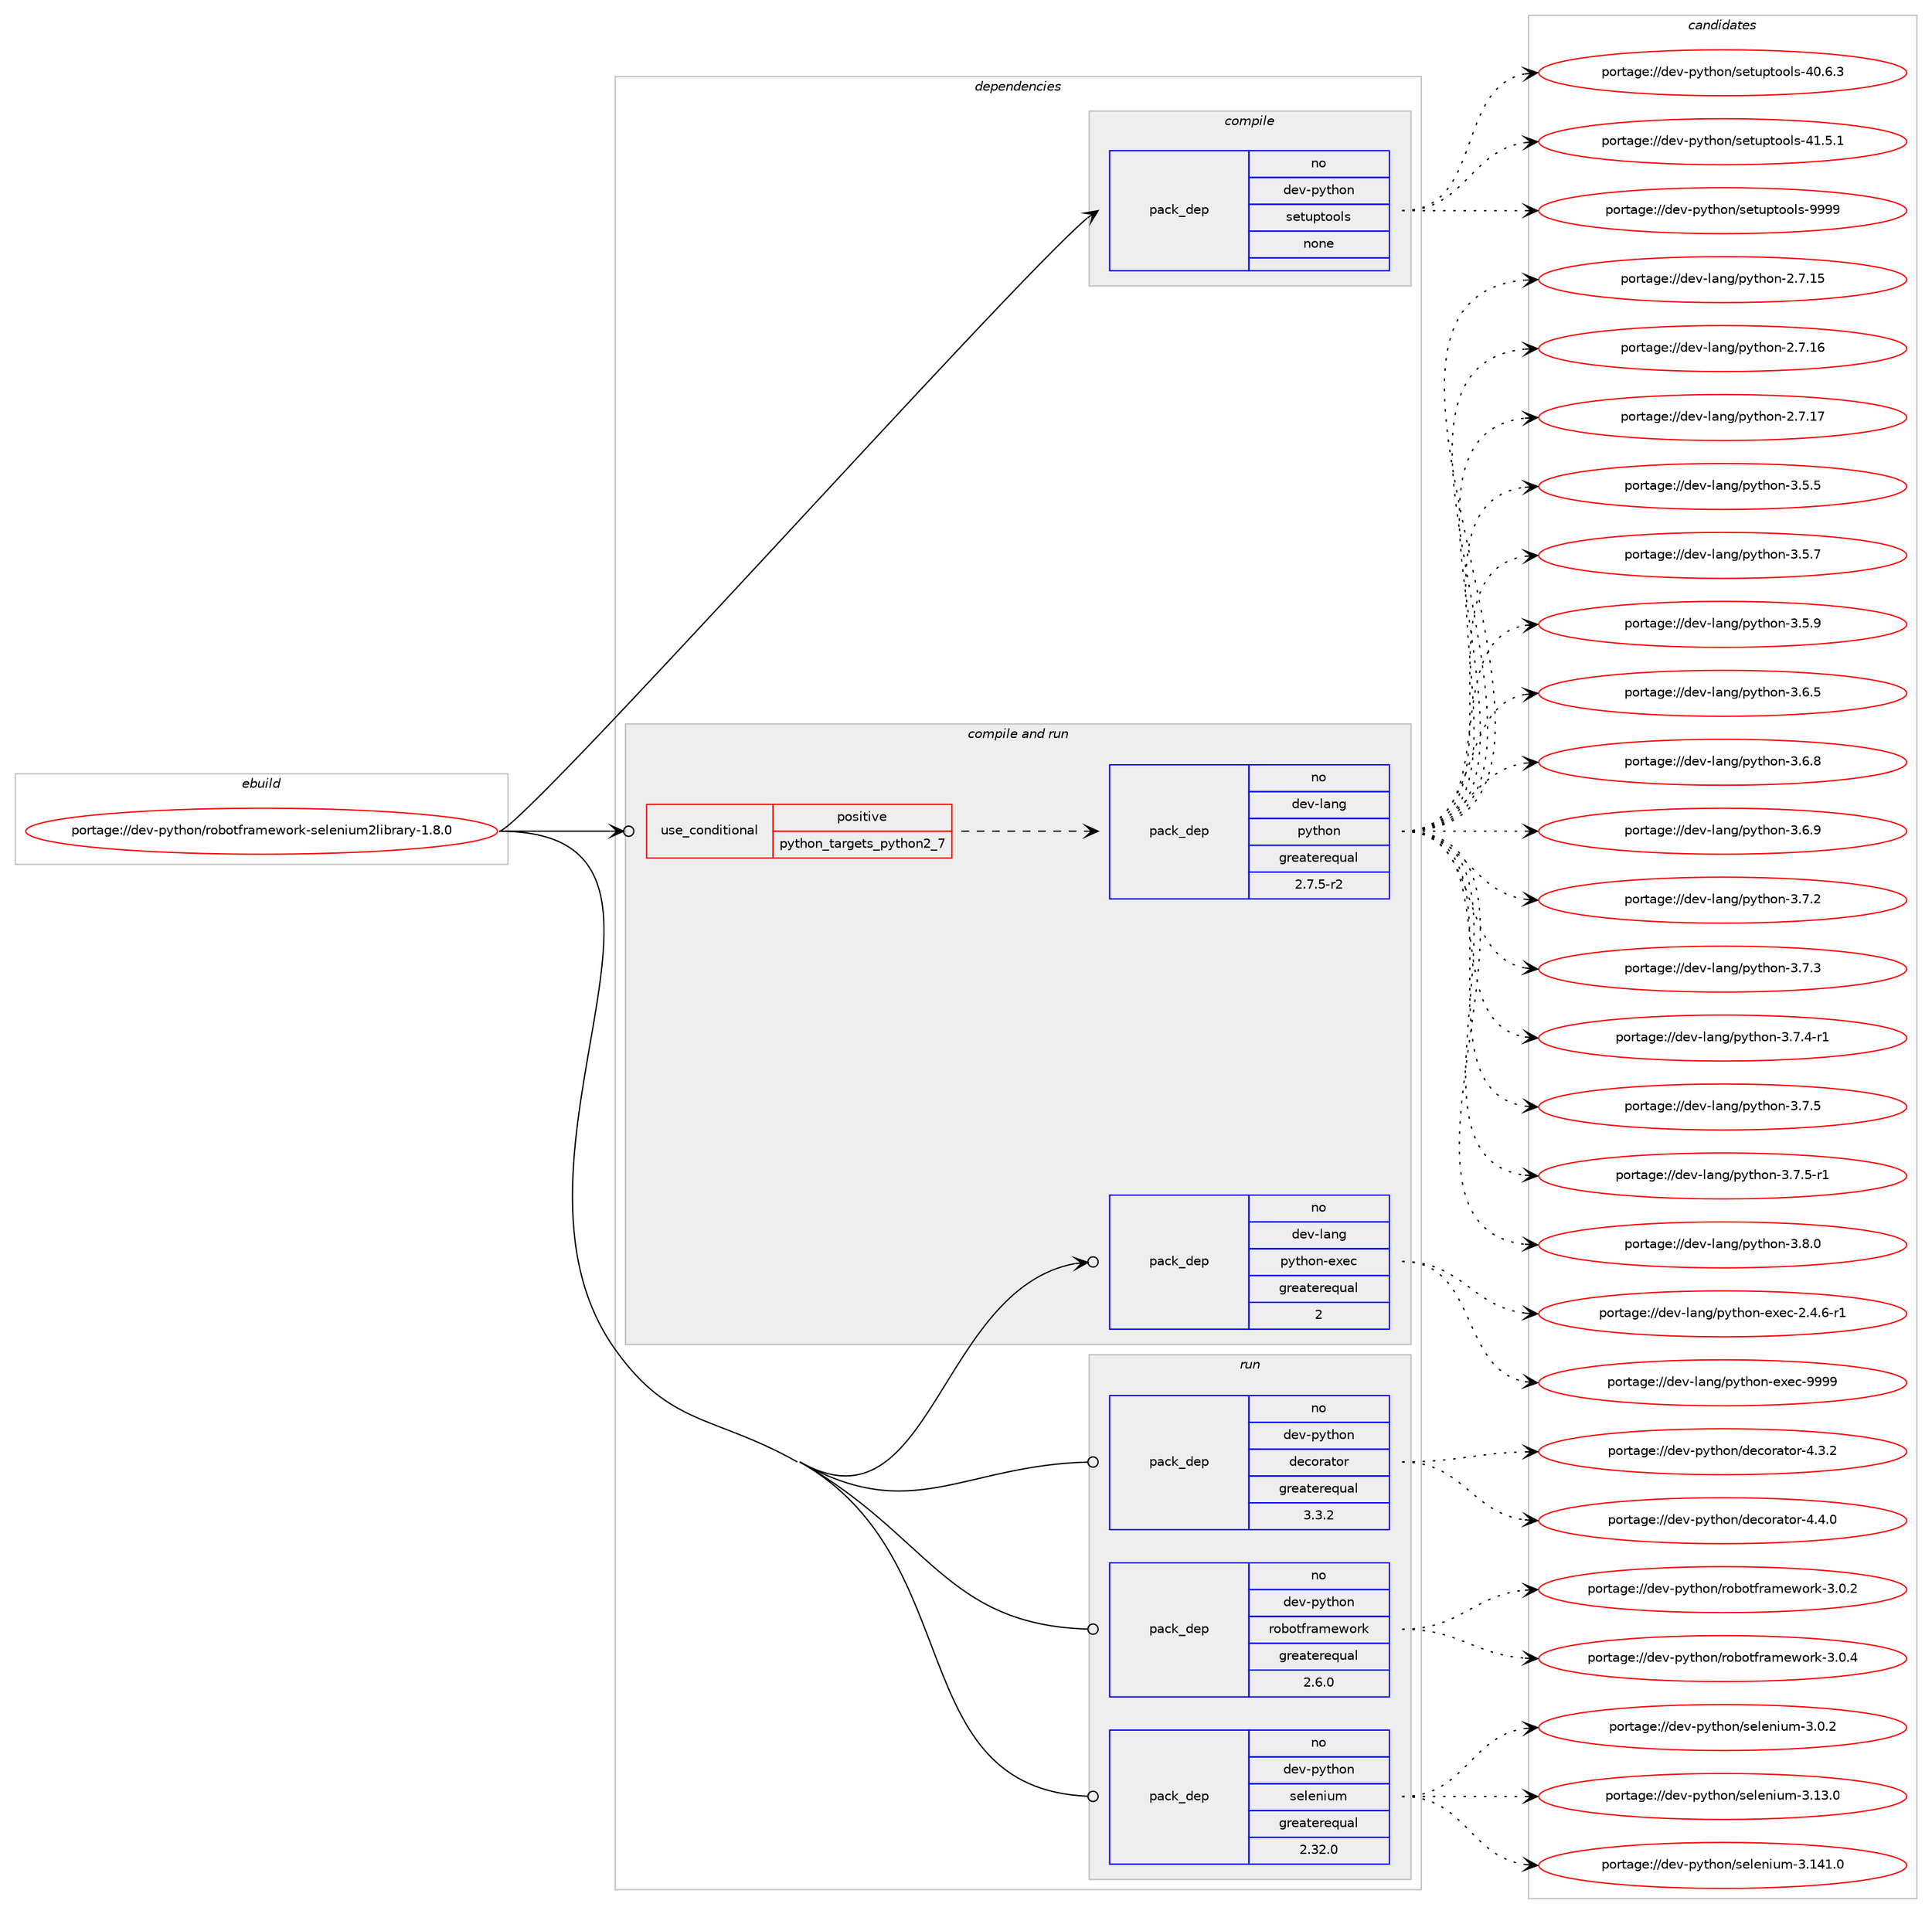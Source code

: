 digraph prolog {

# *************
# Graph options
# *************

newrank=true;
concentrate=true;
compound=true;
graph [rankdir=LR,fontname=Helvetica,fontsize=10,ranksep=1.5];#, ranksep=2.5, nodesep=0.2];
edge  [arrowhead=vee];
node  [fontname=Helvetica,fontsize=10];

# **********
# The ebuild
# **********

subgraph cluster_leftcol {
color=gray;
rank=same;
label=<<i>ebuild</i>>;
id [label="portage://dev-python/robotframework-selenium2library-1.8.0", color=red, width=4, href="../dev-python/robotframework-selenium2library-1.8.0.svg"];
}

# ****************
# The dependencies
# ****************

subgraph cluster_midcol {
color=gray;
label=<<i>dependencies</i>>;
subgraph cluster_compile {
fillcolor="#eeeeee";
style=filled;
label=<<i>compile</i>>;
subgraph pack129177 {
dependency170689 [label=<<TABLE BORDER="0" CELLBORDER="1" CELLSPACING="0" CELLPADDING="4" WIDTH="220"><TR><TD ROWSPAN="6" CELLPADDING="30">pack_dep</TD></TR><TR><TD WIDTH="110">no</TD></TR><TR><TD>dev-python</TD></TR><TR><TD>setuptools</TD></TR><TR><TD>none</TD></TR><TR><TD></TD></TR></TABLE>>, shape=none, color=blue];
}
id:e -> dependency170689:w [weight=20,style="solid",arrowhead="vee"];
}
subgraph cluster_compileandrun {
fillcolor="#eeeeee";
style=filled;
label=<<i>compile and run</i>>;
subgraph cond38109 {
dependency170690 [label=<<TABLE BORDER="0" CELLBORDER="1" CELLSPACING="0" CELLPADDING="4"><TR><TD ROWSPAN="3" CELLPADDING="10">use_conditional</TD></TR><TR><TD>positive</TD></TR><TR><TD>python_targets_python2_7</TD></TR></TABLE>>, shape=none, color=red];
subgraph pack129178 {
dependency170691 [label=<<TABLE BORDER="0" CELLBORDER="1" CELLSPACING="0" CELLPADDING="4" WIDTH="220"><TR><TD ROWSPAN="6" CELLPADDING="30">pack_dep</TD></TR><TR><TD WIDTH="110">no</TD></TR><TR><TD>dev-lang</TD></TR><TR><TD>python</TD></TR><TR><TD>greaterequal</TD></TR><TR><TD>2.7.5-r2</TD></TR></TABLE>>, shape=none, color=blue];
}
dependency170690:e -> dependency170691:w [weight=20,style="dashed",arrowhead="vee"];
}
id:e -> dependency170690:w [weight=20,style="solid",arrowhead="odotvee"];
subgraph pack129179 {
dependency170692 [label=<<TABLE BORDER="0" CELLBORDER="1" CELLSPACING="0" CELLPADDING="4" WIDTH="220"><TR><TD ROWSPAN="6" CELLPADDING="30">pack_dep</TD></TR><TR><TD WIDTH="110">no</TD></TR><TR><TD>dev-lang</TD></TR><TR><TD>python-exec</TD></TR><TR><TD>greaterequal</TD></TR><TR><TD>2</TD></TR></TABLE>>, shape=none, color=blue];
}
id:e -> dependency170692:w [weight=20,style="solid",arrowhead="odotvee"];
}
subgraph cluster_run {
fillcolor="#eeeeee";
style=filled;
label=<<i>run</i>>;
subgraph pack129180 {
dependency170693 [label=<<TABLE BORDER="0" CELLBORDER="1" CELLSPACING="0" CELLPADDING="4" WIDTH="220"><TR><TD ROWSPAN="6" CELLPADDING="30">pack_dep</TD></TR><TR><TD WIDTH="110">no</TD></TR><TR><TD>dev-python</TD></TR><TR><TD>decorator</TD></TR><TR><TD>greaterequal</TD></TR><TR><TD>3.3.2</TD></TR></TABLE>>, shape=none, color=blue];
}
id:e -> dependency170693:w [weight=20,style="solid",arrowhead="odot"];
subgraph pack129181 {
dependency170694 [label=<<TABLE BORDER="0" CELLBORDER="1" CELLSPACING="0" CELLPADDING="4" WIDTH="220"><TR><TD ROWSPAN="6" CELLPADDING="30">pack_dep</TD></TR><TR><TD WIDTH="110">no</TD></TR><TR><TD>dev-python</TD></TR><TR><TD>robotframework</TD></TR><TR><TD>greaterequal</TD></TR><TR><TD>2.6.0</TD></TR></TABLE>>, shape=none, color=blue];
}
id:e -> dependency170694:w [weight=20,style="solid",arrowhead="odot"];
subgraph pack129182 {
dependency170695 [label=<<TABLE BORDER="0" CELLBORDER="1" CELLSPACING="0" CELLPADDING="4" WIDTH="220"><TR><TD ROWSPAN="6" CELLPADDING="30">pack_dep</TD></TR><TR><TD WIDTH="110">no</TD></TR><TR><TD>dev-python</TD></TR><TR><TD>selenium</TD></TR><TR><TD>greaterequal</TD></TR><TR><TD>2.32.0</TD></TR></TABLE>>, shape=none, color=blue];
}
id:e -> dependency170695:w [weight=20,style="solid",arrowhead="odot"];
}
}

# **************
# The candidates
# **************

subgraph cluster_choices {
rank=same;
color=gray;
label=<<i>candidates</i>>;

subgraph choice129177 {
color=black;
nodesep=1;
choiceportage100101118451121211161041111104711510111611711211611111110811545524846544651 [label="portage://dev-python/setuptools-40.6.3", color=red, width=4,href="../dev-python/setuptools-40.6.3.svg"];
choiceportage100101118451121211161041111104711510111611711211611111110811545524946534649 [label="portage://dev-python/setuptools-41.5.1", color=red, width=4,href="../dev-python/setuptools-41.5.1.svg"];
choiceportage10010111845112121116104111110471151011161171121161111111081154557575757 [label="portage://dev-python/setuptools-9999", color=red, width=4,href="../dev-python/setuptools-9999.svg"];
dependency170689:e -> choiceportage100101118451121211161041111104711510111611711211611111110811545524846544651:w [style=dotted,weight="100"];
dependency170689:e -> choiceportage100101118451121211161041111104711510111611711211611111110811545524946534649:w [style=dotted,weight="100"];
dependency170689:e -> choiceportage10010111845112121116104111110471151011161171121161111111081154557575757:w [style=dotted,weight="100"];
}
subgraph choice129178 {
color=black;
nodesep=1;
choiceportage10010111845108971101034711212111610411111045504655464953 [label="portage://dev-lang/python-2.7.15", color=red, width=4,href="../dev-lang/python-2.7.15.svg"];
choiceportage10010111845108971101034711212111610411111045504655464954 [label="portage://dev-lang/python-2.7.16", color=red, width=4,href="../dev-lang/python-2.7.16.svg"];
choiceportage10010111845108971101034711212111610411111045504655464955 [label="portage://dev-lang/python-2.7.17", color=red, width=4,href="../dev-lang/python-2.7.17.svg"];
choiceportage100101118451089711010347112121116104111110455146534653 [label="portage://dev-lang/python-3.5.5", color=red, width=4,href="../dev-lang/python-3.5.5.svg"];
choiceportage100101118451089711010347112121116104111110455146534655 [label="portage://dev-lang/python-3.5.7", color=red, width=4,href="../dev-lang/python-3.5.7.svg"];
choiceportage100101118451089711010347112121116104111110455146534657 [label="portage://dev-lang/python-3.5.9", color=red, width=4,href="../dev-lang/python-3.5.9.svg"];
choiceportage100101118451089711010347112121116104111110455146544653 [label="portage://dev-lang/python-3.6.5", color=red, width=4,href="../dev-lang/python-3.6.5.svg"];
choiceportage100101118451089711010347112121116104111110455146544656 [label="portage://dev-lang/python-3.6.8", color=red, width=4,href="../dev-lang/python-3.6.8.svg"];
choiceportage100101118451089711010347112121116104111110455146544657 [label="portage://dev-lang/python-3.6.9", color=red, width=4,href="../dev-lang/python-3.6.9.svg"];
choiceportage100101118451089711010347112121116104111110455146554650 [label="portage://dev-lang/python-3.7.2", color=red, width=4,href="../dev-lang/python-3.7.2.svg"];
choiceportage100101118451089711010347112121116104111110455146554651 [label="portage://dev-lang/python-3.7.3", color=red, width=4,href="../dev-lang/python-3.7.3.svg"];
choiceportage1001011184510897110103471121211161041111104551465546524511449 [label="portage://dev-lang/python-3.7.4-r1", color=red, width=4,href="../dev-lang/python-3.7.4-r1.svg"];
choiceportage100101118451089711010347112121116104111110455146554653 [label="portage://dev-lang/python-3.7.5", color=red, width=4,href="../dev-lang/python-3.7.5.svg"];
choiceportage1001011184510897110103471121211161041111104551465546534511449 [label="portage://dev-lang/python-3.7.5-r1", color=red, width=4,href="../dev-lang/python-3.7.5-r1.svg"];
choiceportage100101118451089711010347112121116104111110455146564648 [label="portage://dev-lang/python-3.8.0", color=red, width=4,href="../dev-lang/python-3.8.0.svg"];
dependency170691:e -> choiceportage10010111845108971101034711212111610411111045504655464953:w [style=dotted,weight="100"];
dependency170691:e -> choiceportage10010111845108971101034711212111610411111045504655464954:w [style=dotted,weight="100"];
dependency170691:e -> choiceportage10010111845108971101034711212111610411111045504655464955:w [style=dotted,weight="100"];
dependency170691:e -> choiceportage100101118451089711010347112121116104111110455146534653:w [style=dotted,weight="100"];
dependency170691:e -> choiceportage100101118451089711010347112121116104111110455146534655:w [style=dotted,weight="100"];
dependency170691:e -> choiceportage100101118451089711010347112121116104111110455146534657:w [style=dotted,weight="100"];
dependency170691:e -> choiceportage100101118451089711010347112121116104111110455146544653:w [style=dotted,weight="100"];
dependency170691:e -> choiceportage100101118451089711010347112121116104111110455146544656:w [style=dotted,weight="100"];
dependency170691:e -> choiceportage100101118451089711010347112121116104111110455146544657:w [style=dotted,weight="100"];
dependency170691:e -> choiceportage100101118451089711010347112121116104111110455146554650:w [style=dotted,weight="100"];
dependency170691:e -> choiceportage100101118451089711010347112121116104111110455146554651:w [style=dotted,weight="100"];
dependency170691:e -> choiceportage1001011184510897110103471121211161041111104551465546524511449:w [style=dotted,weight="100"];
dependency170691:e -> choiceportage100101118451089711010347112121116104111110455146554653:w [style=dotted,weight="100"];
dependency170691:e -> choiceportage1001011184510897110103471121211161041111104551465546534511449:w [style=dotted,weight="100"];
dependency170691:e -> choiceportage100101118451089711010347112121116104111110455146564648:w [style=dotted,weight="100"];
}
subgraph choice129179 {
color=black;
nodesep=1;
choiceportage10010111845108971101034711212111610411111045101120101994550465246544511449 [label="portage://dev-lang/python-exec-2.4.6-r1", color=red, width=4,href="../dev-lang/python-exec-2.4.6-r1.svg"];
choiceportage10010111845108971101034711212111610411111045101120101994557575757 [label="portage://dev-lang/python-exec-9999", color=red, width=4,href="../dev-lang/python-exec-9999.svg"];
dependency170692:e -> choiceportage10010111845108971101034711212111610411111045101120101994550465246544511449:w [style=dotted,weight="100"];
dependency170692:e -> choiceportage10010111845108971101034711212111610411111045101120101994557575757:w [style=dotted,weight="100"];
}
subgraph choice129180 {
color=black;
nodesep=1;
choiceportage10010111845112121116104111110471001019911111497116111114455246514650 [label="portage://dev-python/decorator-4.3.2", color=red, width=4,href="../dev-python/decorator-4.3.2.svg"];
choiceportage10010111845112121116104111110471001019911111497116111114455246524648 [label="portage://dev-python/decorator-4.4.0", color=red, width=4,href="../dev-python/decorator-4.4.0.svg"];
dependency170693:e -> choiceportage10010111845112121116104111110471001019911111497116111114455246514650:w [style=dotted,weight="100"];
dependency170693:e -> choiceportage10010111845112121116104111110471001019911111497116111114455246524648:w [style=dotted,weight="100"];
}
subgraph choice129181 {
color=black;
nodesep=1;
choiceportage10010111845112121116104111110471141119811111610211497109101119111114107455146484650 [label="portage://dev-python/robotframework-3.0.2", color=red, width=4,href="../dev-python/robotframework-3.0.2.svg"];
choiceportage10010111845112121116104111110471141119811111610211497109101119111114107455146484652 [label="portage://dev-python/robotframework-3.0.4", color=red, width=4,href="../dev-python/robotframework-3.0.4.svg"];
dependency170694:e -> choiceportage10010111845112121116104111110471141119811111610211497109101119111114107455146484650:w [style=dotted,weight="100"];
dependency170694:e -> choiceportage10010111845112121116104111110471141119811111610211497109101119111114107455146484652:w [style=dotted,weight="100"];
}
subgraph choice129182 {
color=black;
nodesep=1;
choiceportage1001011184511212111610411111047115101108101110105117109455146484650 [label="portage://dev-python/selenium-3.0.2", color=red, width=4,href="../dev-python/selenium-3.0.2.svg"];
choiceportage100101118451121211161041111104711510110810111010511710945514649514648 [label="portage://dev-python/selenium-3.13.0", color=red, width=4,href="../dev-python/selenium-3.13.0.svg"];
choiceportage10010111845112121116104111110471151011081011101051171094551464952494648 [label="portage://dev-python/selenium-3.141.0", color=red, width=4,href="../dev-python/selenium-3.141.0.svg"];
dependency170695:e -> choiceportage1001011184511212111610411111047115101108101110105117109455146484650:w [style=dotted,weight="100"];
dependency170695:e -> choiceportage100101118451121211161041111104711510110810111010511710945514649514648:w [style=dotted,weight="100"];
dependency170695:e -> choiceportage10010111845112121116104111110471151011081011101051171094551464952494648:w [style=dotted,weight="100"];
}
}

}
